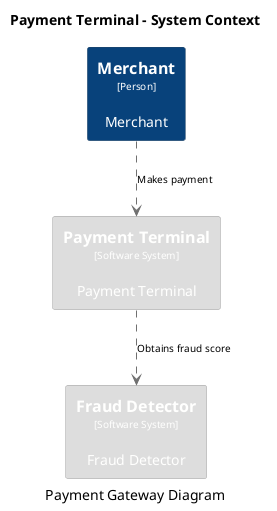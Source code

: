 @startuml(id=context)
title Payment Terminal - System Context
caption Payment Gateway Diagram

skinparam {
  shadowing false
  arrowFontSize 10
  defaultTextAlignment center
  wrapWidth 200
  maxMessageSize 100
}
hide stereotype
skinparam rectangle<<1>> {
  BackgroundColor #08427b
  FontColor #ffffff
  BorderColor #052E56
}
skinparam rectangle<<2>> {
  BackgroundColor #dddddd
  FontColor #fffffe
  BorderColor #9A9A9A
}
skinparam rectangle<<3>> {
  BackgroundColor #dddddd
  FontColor #fffffe
  BorderColor #9A9A9A
}
rectangle "==Merchant\n<size:10>[Person]</size>\n\nMerchant" <<1>> as 1
rectangle "==Fraud Detector\n<size:10>[Software System]</size>\n\nFraud Detector" <<3>> as 3
rectangle "==Payment Terminal\n<size:10>[Software System]</size>\n\nPayment Terminal" <<2>> as 2
1 .[#707070].> 2 : "Makes payment"
2 .[#707070].> 3 : "Obtains fraud score"
@enduml